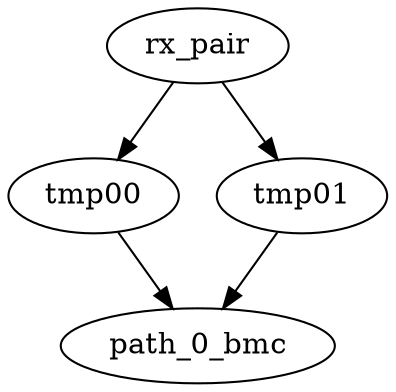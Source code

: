 strict digraph "" {
	path_0_bmc	 [complexity=0,
		importance=0.217948606335,
		rank=0.0];
	rx_pair	 [complexity=7,
		importance=0.435897293644,
		rank=0.0622710419492];
	tmp00	 [complexity=5,
		importance=0.333333306342,
		rank=0.0666666612684];
	rx_pair -> tmp00;
	tmp01	 [complexity=5,
		importance=0.333333306342,
		rank=0.0666666612684];
	rx_pair -> tmp01;
	tmp00 -> path_0_bmc;
	tmp01 -> path_0_bmc;
}
